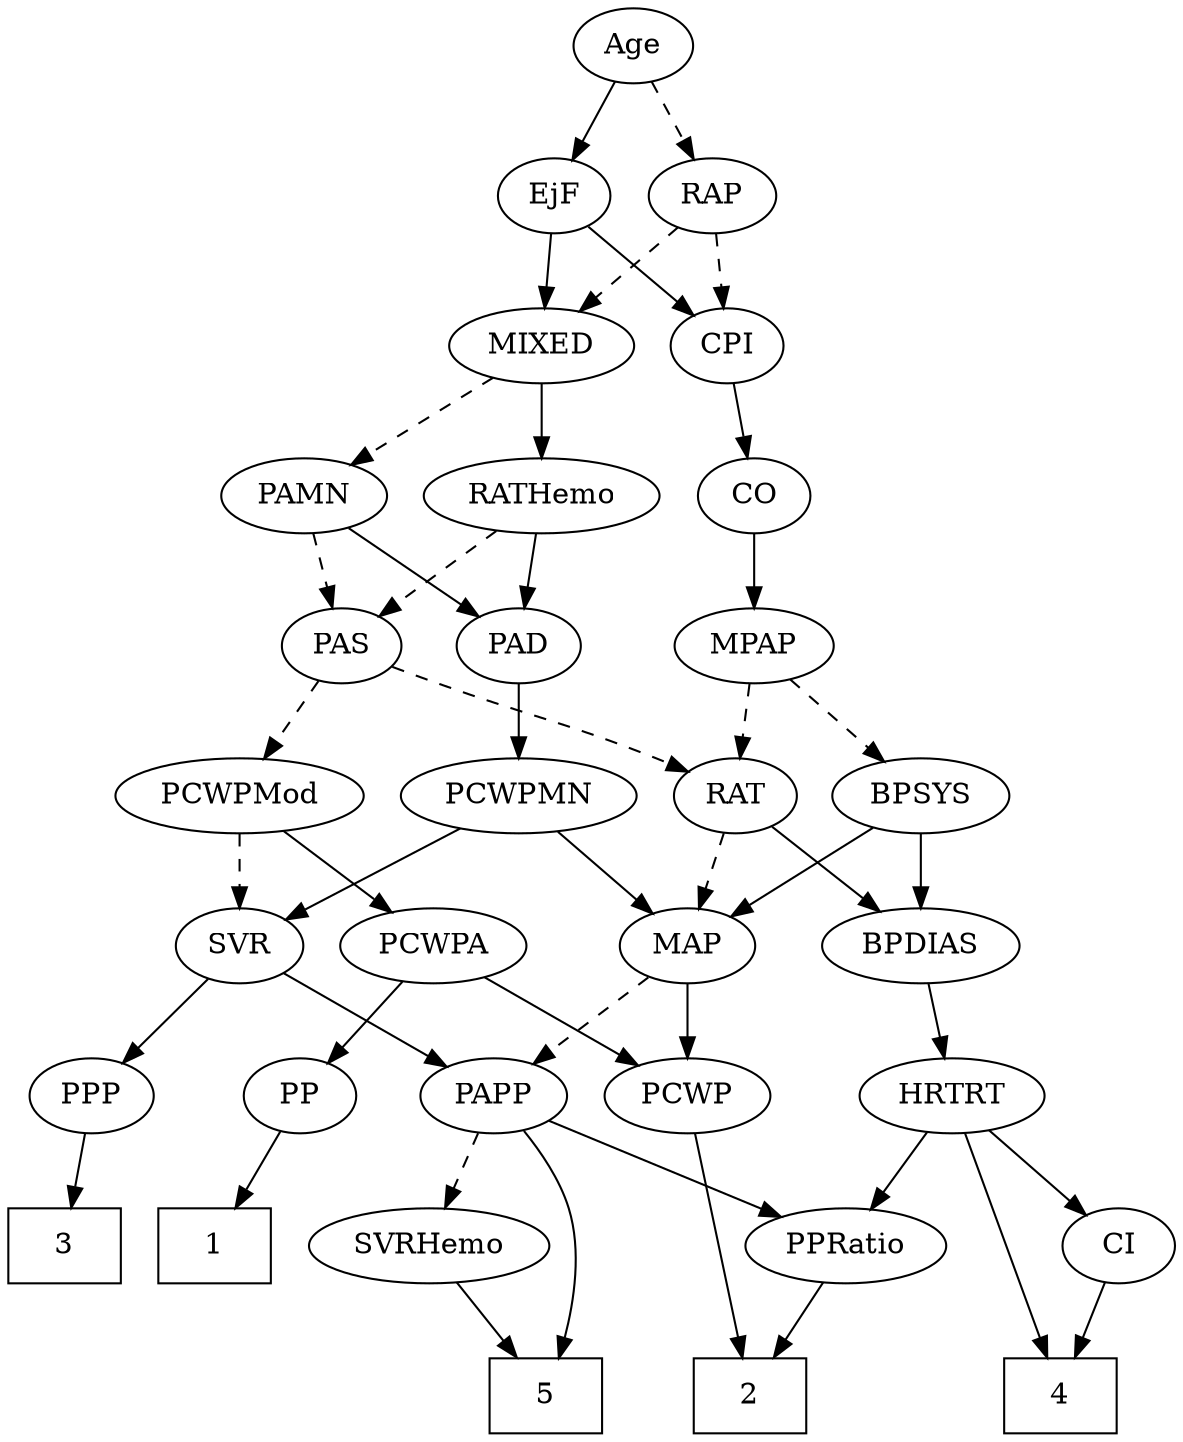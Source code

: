 strict digraph {
	graph [bb="0,0,517,684"];
	node [label="\N"];
	1	[height=0.5,
		pos="27,90",
		shape=box,
		width=0.75];
	2	[height=0.5,
		pos="325,18",
		shape=box,
		width=0.75];
	3	[height=0.5,
		pos="99,90",
		shape=box,
		width=0.75];
	4	[height=0.5,
		pos="490,18",
		shape=box,
		width=0.75];
	5	[height=0.5,
		pos="250,18",
		shape=box,
		width=0.75];
	Age	[height=0.5,
		pos="286,666",
		width=0.75];
	EjF	[height=0.5,
		pos="250,594",
		width=0.75];
	Age -> EjF	[pos="e,258.3,611.15 277.65,648.76 273.29,640.28 267.85,629.71 262.96,620.2",
		style=solid];
	RAP	[height=0.5,
		pos="323,594",
		width=0.77632];
	Age -> RAP	[pos="e,314.46,611.15 294.58,648.76 299.06,640.28 304.65,629.71 309.68,620.2",
		style=dashed];
	MIXED	[height=0.5,
		pos="244,522",
		width=1.1193];
	EjF -> MIXED	[pos="e,245.47,540.1 248.52,575.7 247.86,567.98 247.06,558.71 246.32,550.11",
		style=solid];
	CPI	[height=0.5,
		pos="329,522",
		width=0.75];
	EjF -> CPI	[pos="e,313.42,536.8 265.61,579.17 277.08,569.01 292.85,555.03 305.79,543.56",
		style=solid];
	RAP -> MIXED	[pos="e,261.33,538.36 307.01,578.83 296.14,569.2 281.53,556.25 269.11,545.25",
		style=dashed];
	RAP -> CPI	[pos="e,327.53,540.1 324.48,575.7 325.14,567.98 325.94,558.71 326.68,550.11",
		style=dashed];
	PAMN	[height=0.5,
		pos="140,450",
		width=1.011];
	MIXED -> PAMN	[pos="e,160.91,465.08 222.7,506.67 207.32,496.31 186.35,482.2 169.37,470.77",
		style=dashed];
	RATHemo	[height=0.5,
		pos="244,450",
		width=1.3721];
	MIXED -> RATHemo	[pos="e,244,468.1 244,503.7 244,495.98 244,486.71 244,478.11",
		style=solid];
	MPAP	[height=0.5,
		pos="338,378",
		width=0.97491];
	BPSYS	[height=0.5,
		pos="414,306",
		width=1.0471];
	MPAP -> BPSYS	[pos="e,397.28,322.4 354.49,361.81 364.78,352.34 378.2,339.97 389.69,329.39",
		style=dashed];
	RAT	[height=0.5,
		pos="331,306",
		width=0.75827];
	MPAP -> RAT	[pos="e,332.71,324.1 336.27,359.7 335.5,351.98 334.57,342.71 333.71,334.11",
		style=dashed];
	BPDIAS	[height=0.5,
		pos="414,234",
		width=1.1735];
	BPSYS -> BPDIAS	[pos="e,414,252.1 414,287.7 414,279.98 414,270.71 414,262.11",
		style=solid];
	MAP	[height=0.5,
		pos="310,234",
		width=0.84854];
	BPSYS -> MAP	[pos="e,329.61,248.2 392.95,290.83 377.18,280.22 355.44,265.59 338.17,253.96",
		style=solid];
	PAD	[height=0.5,
		pos="236,378",
		width=0.79437];
	PCWPMN	[height=0.5,
		pos="236,306",
		width=1.3902];
	PAD -> PCWPMN	[pos="e,236,324.1 236,359.7 236,351.98 236,342.71 236,334.11",
		style=solid];
	CO	[height=0.5,
		pos="338,450",
		width=0.75];
	CO -> MPAP	[pos="e,338,396.1 338,431.7 338,423.98 338,414.71 338,406.11",
		style=solid];
	PAS	[height=0.5,
		pos="154,378",
		width=0.75];
	PAS -> RAT	[pos="e,309.82,317.37 176.81,368.12 183.62,365.49 191.11,362.61 198,360 241,343.71 252.61,341.83 295,324 296.82,323.24 298.67,322.43 300.54,\
321.6",
		style=dashed];
	PCWPMod	[height=0.5,
		pos="116,306",
		width=1.4443];
	PAS -> PCWPMod	[pos="e,125.3,324.12 145.19,360.76 140.71,352.53 135.17,342.32 130.12,333.02",
		style=dashed];
	PAMN -> PAD	[pos="e,218.08,392.07 159.89,434.5 174.35,423.95 194.06,409.58 209.8,398.1",
		style=solid];
	PAMN -> PAS	[pos="e,150.54,396.28 143.39,432.05 144.93,424.35 146.79,415.03 148.53,406.36",
		style=dashed];
	RATHemo -> PAD	[pos="e,237.95,396.1 242.02,431.7 241.14,423.98 240.08,414.71 239.1,406.11",
		style=solid];
	RATHemo -> PAS	[pos="e,170.9,392.14 224.03,433.46 210.69,423.09 193.06,409.38 178.83,398.31",
		style=dashed];
	CPI -> CO	[pos="e,335.78,468.28 331.18,504.05 332.17,496.35 333.37,487.03 334.48,478.36",
		style=solid];
	RAT -> BPDIAS	[pos="e,395.61,250.51 347.4,291.17 358.9,281.47 374.52,268.29 387.75,257.14",
		style=solid];
	RAT -> MAP	[pos="e,315.04,251.79 325.92,288.05 323.52,280.06 320.6,270.33 317.92,261.4",
		style=dashed];
	SVR	[height=0.5,
		pos="220,234",
		width=0.77632];
	PPP	[height=0.5,
		pos="134,162",
		width=0.75];
	SVR -> PPP	[pos="e,150.53,176.46 203.42,219.5 190.69,209.14 172.91,194.67 158.54,182.97",
		style=solid];
	PAPP	[height=0.5,
		pos="310,162",
		width=0.88464];
	SVR -> PAPP	[pos="e,292.08,176.93 237.35,219.5 250.63,209.18 269.14,194.78 284.16,183.1",
		style=solid];
	PCWPMod -> SVR	[pos="e,201.39,247.52 138.82,289.64 154.81,278.88 176.24,264.45 193.07,253.13",
		style=dashed];
	PCWPA	[height=0.5,
		pos="116,234",
		width=1.1555];
	PCWPMod -> PCWPA	[pos="e,116,252.1 116,287.7 116,279.98 116,270.71 116,262.11",
		style=solid];
	PP	[height=0.5,
		pos="39,162",
		width=0.75];
	PCWPA -> PP	[pos="e,54.472,177.07 98.911,217.46 88.112,207.65 74.016,194.83 62.211,184.1",
		style=solid];
	PCWP	[height=0.5,
		pos="225,162",
		width=0.97491];
	PCWPA -> PCWP	[pos="e,203.82,176.6 138.32,218.67 154.81,208.08 177.41,193.56 195.41,182.01",
		style=solid];
	PCWPMN -> SVR	[pos="e,223.91,252.1 232.04,287.7 230.28,279.98 228.16,270.71 226.2,262.11",
		style=solid];
	PCWPMN -> MAP	[pos="e,294.44,249.72 253.16,288.76 263.2,279.27 275.99,267.17 286.9,256.85",
		style=solid];
	SVRHemo	[height=0.5,
		pos="194,90",
		width=1.3902];
	SVRHemo -> 5	[pos="e,236.04,36.447 207.27,72.411 213.98,64.031 222.25,53.682 229.73,44.332",
		style=solid];
	HRTRT	[height=0.5,
		pos="445,162",
		width=1.1013];
	BPDIAS -> HRTRT	[pos="e,437.56,179.79 421.5,216.05 425.08,207.97 429.45,198.12 433.44,189.11",
		style=solid];
	MAP -> PCWP	[pos="e,242.76,177.63 292.8,218.83 280.75,208.91 264.43,195.47 250.82,184.26",
		style=solid];
	MAP -> PAPP	[pos="e,310,180.1 310,215.7 310,207.98 310,198.71 310,190.11",
		style=dashed];
	PP -> 1	[pos="e,29.961,108.28 36.095,144.05 34.774,136.35 33.176,127.03 31.691,118.36",
		style=solid];
	PPP -> 3	[pos="e,107.56,108.12 125.88,144.76 121.81,136.61 116.76,126.53 112.15,117.31",
		style=solid];
	PPRatio	[height=0.5,
		pos="378,90",
		width=1.1013];
	PPRatio -> 2	[pos="e,337.97,36.124 365.71,72.765 359.27,64.268 351.26,53.677 344.04,44.146",
		style=solid];
	PCWP -> 2	[pos="e,312.73,36.425 236.47,144.71 253.67,120.28 286.31,73.934 306.79,44.853",
		style=solid];
	CI	[height=0.5,
		pos="463,90",
		width=0.75];
	CI -> 4	[pos="e,483.27,36.447 469.4,72.411 472.44,64.539 476.14,54.929 479.57,46.042",
		style=solid];
	PAPP -> 5	[pos="e,257.33,36.346 303,144.43 292.77,120.22 273.62,74.894 261.35,45.871",
		style=solid];
	PAPP -> SVRHemo	[pos="e,218.47,105.77 288.99,148.32 271.78,137.94 247.11,123.05 227.22,111.05",
		style=dashed];
	PAPP -> PPRatio	[pos="e,362.8,106.64 324.75,145.81 333.81,136.49 345.57,124.38 355.74,113.91",
		style=solid];
	HRTRT -> 4	[pos="e,496.47,36.122 466.29,146.78 478.36,137.37 492.34,123.87 499,108 507.28,88.276 504.04,64.013 499.29,45.805",
		style=solid];
	HRTRT -> PPRatio	[pos="e,393.14,106.82 429.8,145.12 421.06,135.99 409.93,124.36 400.22,114.22",
		style=solid];
	HRTRT -> CI	[pos="e,458.68,107.79 449.36,144.05 451.39,136.14 453.86,126.54 456.14,117.69",
		style=solid];
}
